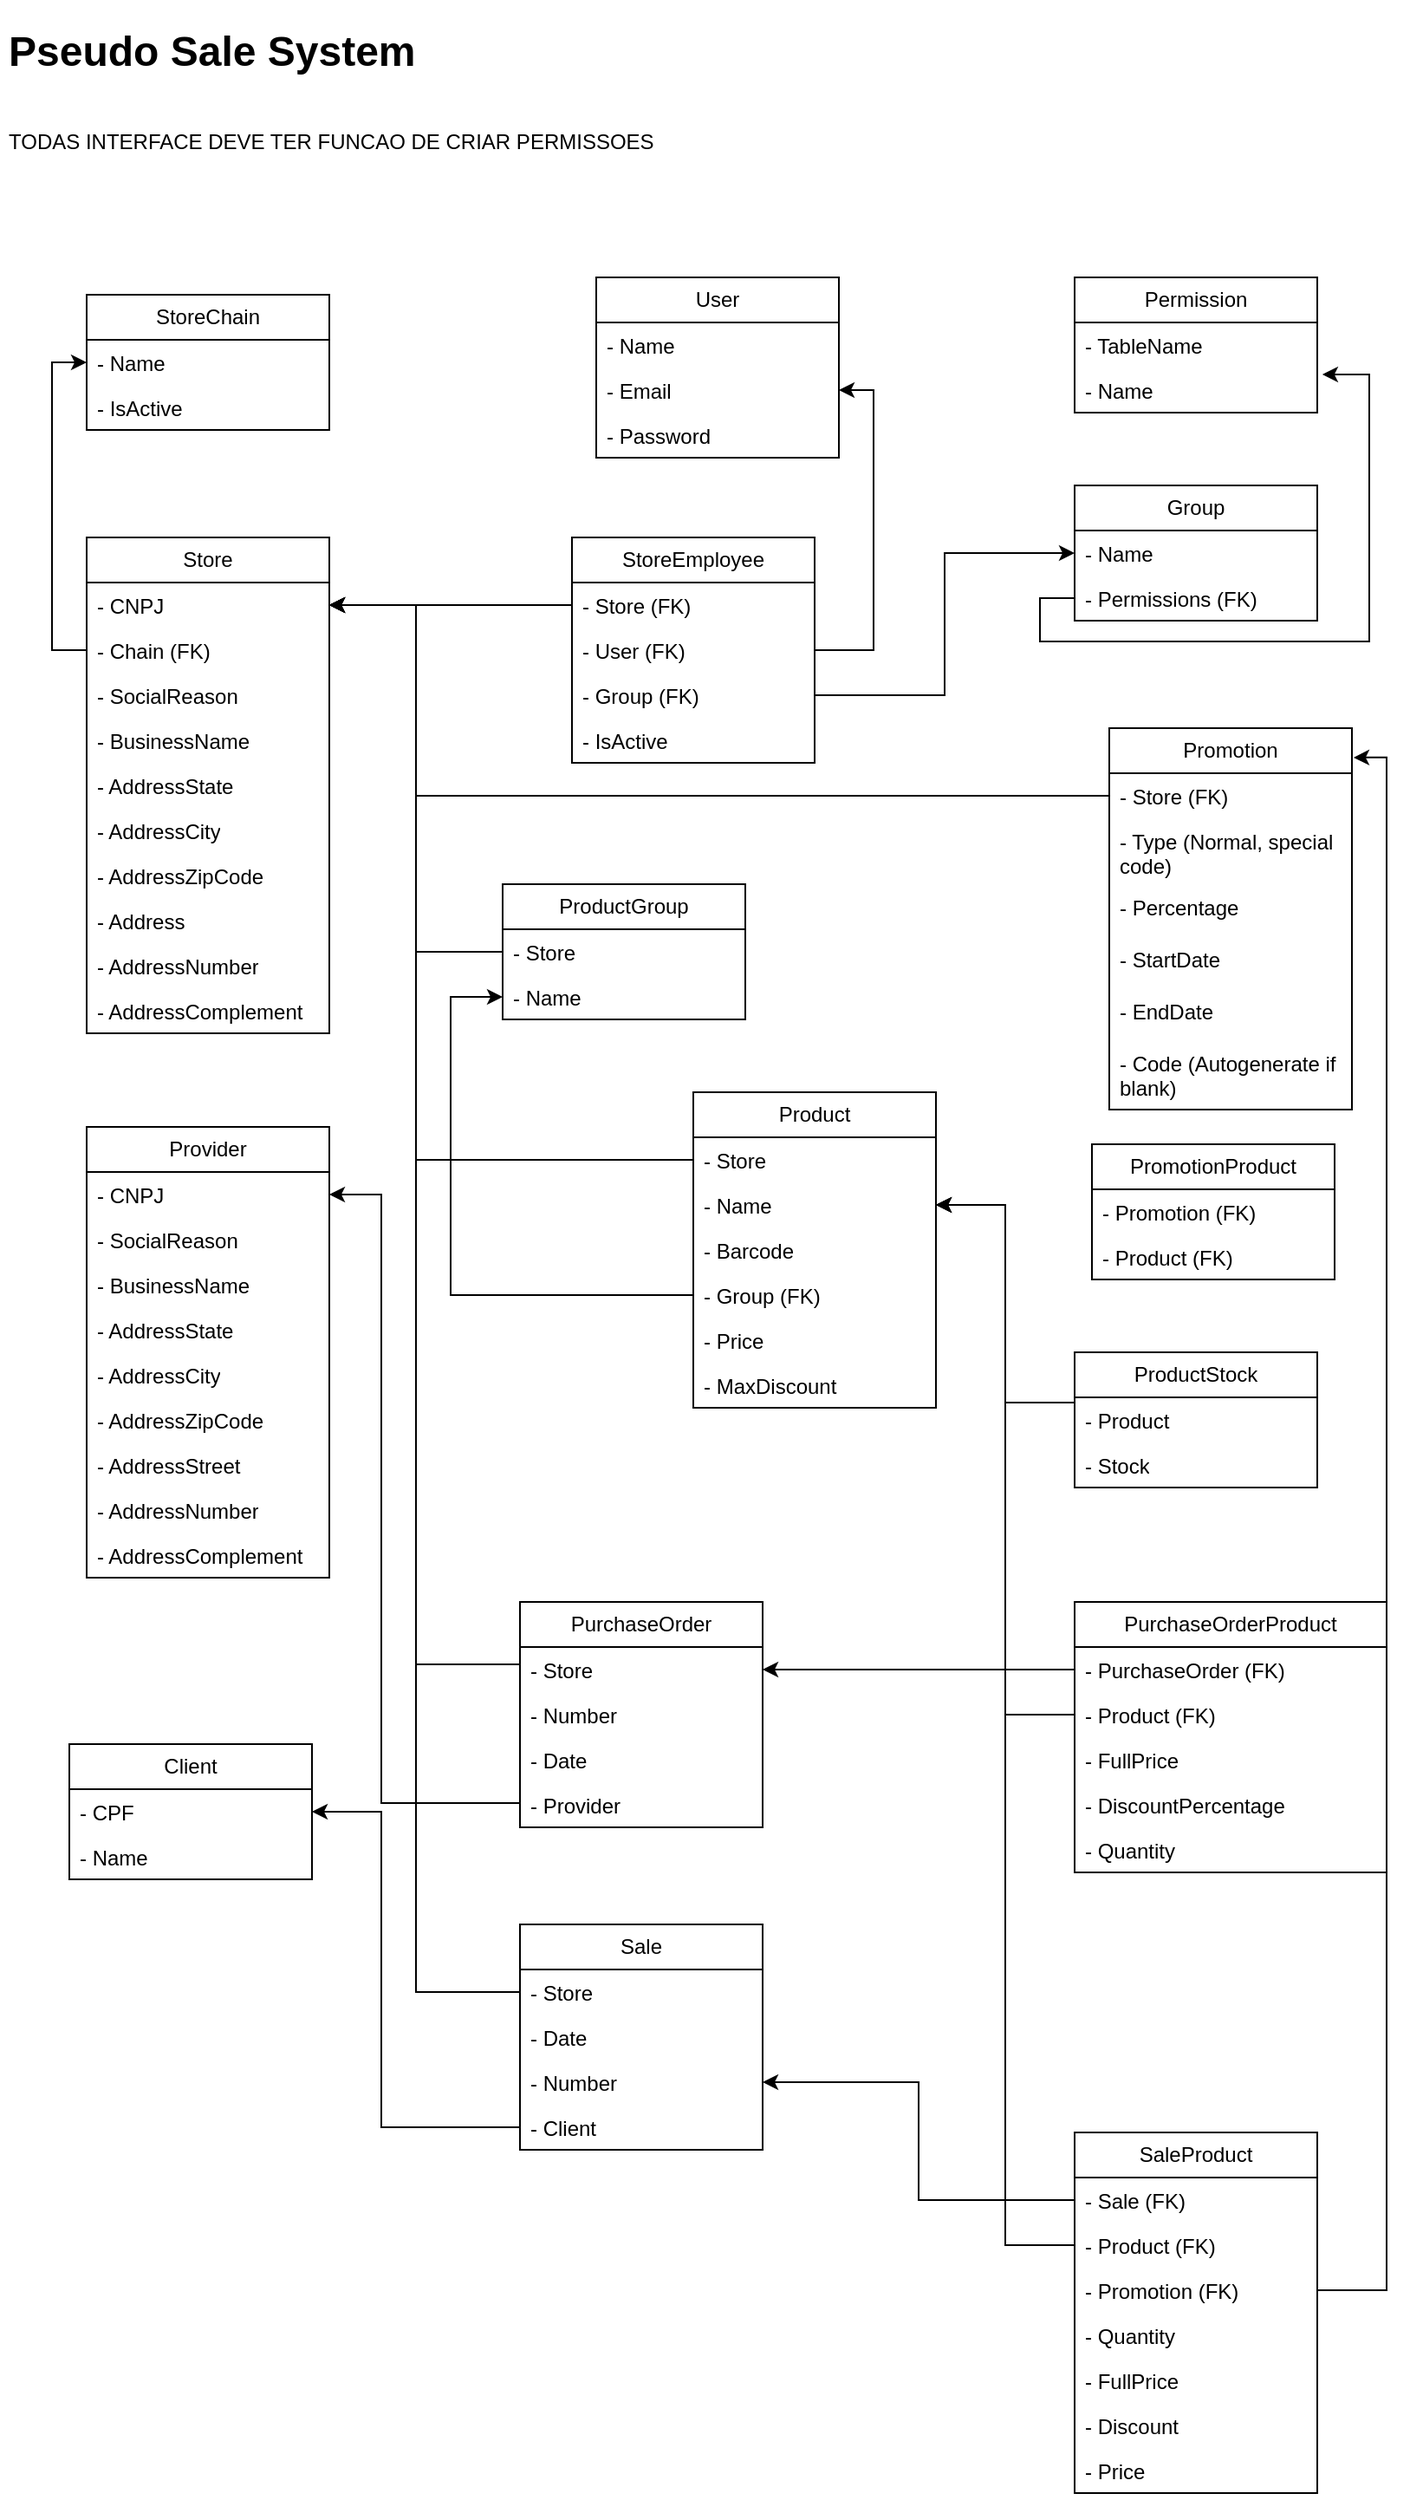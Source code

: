 <mxfile version="22.1.5" type="github">
  <diagram name="Página-1" id="JDsp33hWqrRXyXO98LuT">
    <mxGraphModel dx="1434" dy="798" grid="1" gridSize="10" guides="1" tooltips="1" connect="1" arrows="1" fold="1" page="1" pageScale="1" pageWidth="827" pageHeight="1169" math="0" shadow="0">
      <root>
        <mxCell id="0" />
        <mxCell id="1" parent="0" />
        <mxCell id="EbBQBLh8R_R1dSufJQPm-2" value="&lt;h1&gt;Pseudo Sale System&lt;/h1&gt;&lt;div&gt;&lt;br&gt;&lt;/div&gt;&lt;div&gt;TODAS INTERFACE DEVE TER FUNCAO DE CRIAR PERMISSOES&lt;/div&gt;" style="text;html=1;strokeColor=none;fillColor=none;spacing=5;spacingTop=-20;whiteSpace=wrap;overflow=hidden;rounded=0;" parent="1" vertex="1">
          <mxGeometry y="20" width="820" height="120" as="geometry" />
        </mxCell>
        <mxCell id="EbBQBLh8R_R1dSufJQPm-3" value="User" style="swimlane;fontStyle=0;childLayout=stackLayout;horizontal=1;startSize=26;fillColor=none;horizontalStack=0;resizeParent=1;resizeParentMax=0;resizeLast=0;collapsible=1;marginBottom=0;whiteSpace=wrap;html=1;" parent="1" vertex="1">
          <mxGeometry x="344" y="170" width="140" height="104" as="geometry" />
        </mxCell>
        <mxCell id="EbBQBLh8R_R1dSufJQPm-4" value="- Name" style="text;strokeColor=none;fillColor=none;align=left;verticalAlign=top;spacingLeft=4;spacingRight=4;overflow=hidden;rotatable=0;points=[[0,0.5],[1,0.5]];portConstraint=eastwest;whiteSpace=wrap;html=1;" parent="EbBQBLh8R_R1dSufJQPm-3" vertex="1">
          <mxGeometry y="26" width="140" height="26" as="geometry" />
        </mxCell>
        <mxCell id="EbBQBLh8R_R1dSufJQPm-5" value="- Email" style="text;strokeColor=none;fillColor=none;align=left;verticalAlign=top;spacingLeft=4;spacingRight=4;overflow=hidden;rotatable=0;points=[[0,0.5],[1,0.5]];portConstraint=eastwest;whiteSpace=wrap;html=1;" parent="EbBQBLh8R_R1dSufJQPm-3" vertex="1">
          <mxGeometry y="52" width="140" height="26" as="geometry" />
        </mxCell>
        <mxCell id="EbBQBLh8R_R1dSufJQPm-6" value="- Password" style="text;strokeColor=none;fillColor=none;align=left;verticalAlign=top;spacingLeft=4;spacingRight=4;overflow=hidden;rotatable=0;points=[[0,0.5],[1,0.5]];portConstraint=eastwest;whiteSpace=wrap;html=1;" parent="EbBQBLh8R_R1dSufJQPm-3" vertex="1">
          <mxGeometry y="78" width="140" height="26" as="geometry" />
        </mxCell>
        <mxCell id="EbBQBLh8R_R1dSufJQPm-7" value="Store" style="swimlane;fontStyle=0;childLayout=stackLayout;horizontal=1;startSize=26;fillColor=none;horizontalStack=0;resizeParent=1;resizeParentMax=0;resizeLast=0;collapsible=1;marginBottom=0;whiteSpace=wrap;html=1;" parent="1" vertex="1">
          <mxGeometry x="50" y="320" width="140" height="286" as="geometry" />
        </mxCell>
        <mxCell id="EbBQBLh8R_R1dSufJQPm-8" value="- CNPJ" style="text;strokeColor=none;fillColor=none;align=left;verticalAlign=top;spacingLeft=4;spacingRight=4;overflow=hidden;rotatable=0;points=[[0,0.5],[1,0.5]];portConstraint=eastwest;whiteSpace=wrap;html=1;" parent="EbBQBLh8R_R1dSufJQPm-7" vertex="1">
          <mxGeometry y="26" width="140" height="26" as="geometry" />
        </mxCell>
        <mxCell id="EbBQBLh8R_R1dSufJQPm-63" value="- Chain (FK)" style="text;strokeColor=none;fillColor=none;align=left;verticalAlign=top;spacingLeft=4;spacingRight=4;overflow=hidden;rotatable=0;points=[[0,0.5],[1,0.5]];portConstraint=eastwest;whiteSpace=wrap;html=1;" parent="EbBQBLh8R_R1dSufJQPm-7" vertex="1">
          <mxGeometry y="52" width="140" height="26" as="geometry" />
        </mxCell>
        <mxCell id="EbBQBLh8R_R1dSufJQPm-9" value="- SocialReason" style="text;strokeColor=none;fillColor=none;align=left;verticalAlign=top;spacingLeft=4;spacingRight=4;overflow=hidden;rotatable=0;points=[[0,0.5],[1,0.5]];portConstraint=eastwest;whiteSpace=wrap;html=1;" parent="EbBQBLh8R_R1dSufJQPm-7" vertex="1">
          <mxGeometry y="78" width="140" height="26" as="geometry" />
        </mxCell>
        <mxCell id="EbBQBLh8R_R1dSufJQPm-10" value="- BusinessName" style="text;strokeColor=none;fillColor=none;align=left;verticalAlign=top;spacingLeft=4;spacingRight=4;overflow=hidden;rotatable=0;points=[[0,0.5],[1,0.5]];portConstraint=eastwest;whiteSpace=wrap;html=1;" parent="EbBQBLh8R_R1dSufJQPm-7" vertex="1">
          <mxGeometry y="104" width="140" height="26" as="geometry" />
        </mxCell>
        <mxCell id="EbBQBLh8R_R1dSufJQPm-11" value="- AddressState" style="text;strokeColor=none;fillColor=none;align=left;verticalAlign=top;spacingLeft=4;spacingRight=4;overflow=hidden;rotatable=0;points=[[0,0.5],[1,0.5]];portConstraint=eastwest;whiteSpace=wrap;html=1;" parent="EbBQBLh8R_R1dSufJQPm-7" vertex="1">
          <mxGeometry y="130" width="140" height="26" as="geometry" />
        </mxCell>
        <mxCell id="EbBQBLh8R_R1dSufJQPm-12" value="- AddressCity" style="text;strokeColor=none;fillColor=none;align=left;verticalAlign=top;spacingLeft=4;spacingRight=4;overflow=hidden;rotatable=0;points=[[0,0.5],[1,0.5]];portConstraint=eastwest;whiteSpace=wrap;html=1;" parent="EbBQBLh8R_R1dSufJQPm-7" vertex="1">
          <mxGeometry y="156" width="140" height="26" as="geometry" />
        </mxCell>
        <mxCell id="EbBQBLh8R_R1dSufJQPm-15" value="- AddressZipCode" style="text;strokeColor=none;fillColor=none;align=left;verticalAlign=top;spacingLeft=4;spacingRight=4;overflow=hidden;rotatable=0;points=[[0,0.5],[1,0.5]];portConstraint=eastwest;whiteSpace=wrap;html=1;" parent="EbBQBLh8R_R1dSufJQPm-7" vertex="1">
          <mxGeometry y="182" width="140" height="26" as="geometry" />
        </mxCell>
        <mxCell id="EbBQBLh8R_R1dSufJQPm-13" value="- Address" style="text;strokeColor=none;fillColor=none;align=left;verticalAlign=top;spacingLeft=4;spacingRight=4;overflow=hidden;rotatable=0;points=[[0,0.5],[1,0.5]];portConstraint=eastwest;whiteSpace=wrap;html=1;" parent="EbBQBLh8R_R1dSufJQPm-7" vertex="1">
          <mxGeometry y="208" width="140" height="26" as="geometry" />
        </mxCell>
        <mxCell id="EbBQBLh8R_R1dSufJQPm-14" value="- AddressNumber" style="text;strokeColor=none;fillColor=none;align=left;verticalAlign=top;spacingLeft=4;spacingRight=4;overflow=hidden;rotatable=0;points=[[0,0.5],[1,0.5]];portConstraint=eastwest;whiteSpace=wrap;html=1;" parent="EbBQBLh8R_R1dSufJQPm-7" vertex="1">
          <mxGeometry y="234" width="140" height="26" as="geometry" />
        </mxCell>
        <mxCell id="EbBQBLh8R_R1dSufJQPm-16" value="- AddressComplement" style="text;strokeColor=none;fillColor=none;align=left;verticalAlign=top;spacingLeft=4;spacingRight=4;overflow=hidden;rotatable=0;points=[[0,0.5],[1,0.5]];portConstraint=eastwest;whiteSpace=wrap;html=1;" parent="EbBQBLh8R_R1dSufJQPm-7" vertex="1">
          <mxGeometry y="260" width="140" height="26" as="geometry" />
        </mxCell>
        <mxCell id="EbBQBLh8R_R1dSufJQPm-17" value="StoreEmployee" style="swimlane;fontStyle=0;childLayout=stackLayout;horizontal=1;startSize=26;fillColor=none;horizontalStack=0;resizeParent=1;resizeParentMax=0;resizeLast=0;collapsible=1;marginBottom=0;whiteSpace=wrap;html=1;" parent="1" vertex="1">
          <mxGeometry x="330" y="320" width="140" height="130" as="geometry" />
        </mxCell>
        <mxCell id="EbBQBLh8R_R1dSufJQPm-18" value="- Store (FK)" style="text;strokeColor=none;fillColor=none;align=left;verticalAlign=top;spacingLeft=4;spacingRight=4;overflow=hidden;rotatable=0;points=[[0,0.5],[1,0.5]];portConstraint=eastwest;whiteSpace=wrap;html=1;" parent="EbBQBLh8R_R1dSufJQPm-17" vertex="1">
          <mxGeometry y="26" width="140" height="26" as="geometry" />
        </mxCell>
        <mxCell id="EbBQBLh8R_R1dSufJQPm-19" value="- User (FK)" style="text;strokeColor=none;fillColor=none;align=left;verticalAlign=top;spacingLeft=4;spacingRight=4;overflow=hidden;rotatable=0;points=[[0,0.5],[1,0.5]];portConstraint=eastwest;whiteSpace=wrap;html=1;" parent="EbBQBLh8R_R1dSufJQPm-17" vertex="1">
          <mxGeometry y="52" width="140" height="26" as="geometry" />
        </mxCell>
        <mxCell id="EbBQBLh8R_R1dSufJQPm-47" value="- Group (FK)" style="text;strokeColor=none;fillColor=none;align=left;verticalAlign=top;spacingLeft=4;spacingRight=4;overflow=hidden;rotatable=0;points=[[0,0.5],[1,0.5]];portConstraint=eastwest;whiteSpace=wrap;html=1;" parent="EbBQBLh8R_R1dSufJQPm-17" vertex="1">
          <mxGeometry y="78" width="140" height="26" as="geometry" />
        </mxCell>
        <mxCell id="EbBQBLh8R_R1dSufJQPm-20" value="- IsActive&amp;nbsp;" style="text;strokeColor=none;fillColor=none;align=left;verticalAlign=top;spacingLeft=4;spacingRight=4;overflow=hidden;rotatable=0;points=[[0,0.5],[1,0.5]];portConstraint=eastwest;whiteSpace=wrap;html=1;" parent="EbBQBLh8R_R1dSufJQPm-17" vertex="1">
          <mxGeometry y="104" width="140" height="26" as="geometry" />
        </mxCell>
        <mxCell id="EbBQBLh8R_R1dSufJQPm-27" style="edgeStyle=orthogonalEdgeStyle;rounded=0;orthogonalLoop=1;jettySize=auto;html=1;" parent="1" source="EbBQBLh8R_R1dSufJQPm-18" target="EbBQBLh8R_R1dSufJQPm-8" edge="1">
          <mxGeometry relative="1" as="geometry" />
        </mxCell>
        <mxCell id="EbBQBLh8R_R1dSufJQPm-28" style="edgeStyle=orthogonalEdgeStyle;rounded=0;orthogonalLoop=1;jettySize=auto;html=1;entryX=1;entryY=0.5;entryDx=0;entryDy=0;" parent="1" source="EbBQBLh8R_R1dSufJQPm-19" target="EbBQBLh8R_R1dSufJQPm-5" edge="1">
          <mxGeometry relative="1" as="geometry" />
        </mxCell>
        <mxCell id="EbBQBLh8R_R1dSufJQPm-29" value="Product" style="swimlane;fontStyle=0;childLayout=stackLayout;horizontal=1;startSize=26;fillColor=none;horizontalStack=0;resizeParent=1;resizeParentMax=0;resizeLast=0;collapsible=1;marginBottom=0;whiteSpace=wrap;html=1;" parent="1" vertex="1">
          <mxGeometry x="400" y="640" width="140" height="182" as="geometry" />
        </mxCell>
        <mxCell id="EbBQBLh8R_R1dSufJQPm-30" value="- Store" style="text;strokeColor=none;fillColor=none;align=left;verticalAlign=top;spacingLeft=4;spacingRight=4;overflow=hidden;rotatable=0;points=[[0,0.5],[1,0.5]];portConstraint=eastwest;whiteSpace=wrap;html=1;" parent="EbBQBLh8R_R1dSufJQPm-29" vertex="1">
          <mxGeometry y="26" width="140" height="26" as="geometry" />
        </mxCell>
        <mxCell id="EbBQBLh8R_R1dSufJQPm-31" value="- Name" style="text;strokeColor=none;fillColor=none;align=left;verticalAlign=top;spacingLeft=4;spacingRight=4;overflow=hidden;rotatable=0;points=[[0,0.5],[1,0.5]];portConstraint=eastwest;whiteSpace=wrap;html=1;" parent="EbBQBLh8R_R1dSufJQPm-29" vertex="1">
          <mxGeometry y="52" width="140" height="26" as="geometry" />
        </mxCell>
        <mxCell id="EbBQBLh8R_R1dSufJQPm-33" value="- Barcode" style="text;strokeColor=none;fillColor=none;align=left;verticalAlign=top;spacingLeft=4;spacingRight=4;overflow=hidden;rotatable=0;points=[[0,0.5],[1,0.5]];portConstraint=eastwest;whiteSpace=wrap;html=1;" parent="EbBQBLh8R_R1dSufJQPm-29" vertex="1">
          <mxGeometry y="78" width="140" height="26" as="geometry" />
        </mxCell>
        <mxCell id="EbBQBLh8R_R1dSufJQPm-34" value="- Group (FK)" style="text;strokeColor=none;fillColor=none;align=left;verticalAlign=top;spacingLeft=4;spacingRight=4;overflow=hidden;rotatable=0;points=[[0,0.5],[1,0.5]];portConstraint=eastwest;whiteSpace=wrap;html=1;" parent="EbBQBLh8R_R1dSufJQPm-29" vertex="1">
          <mxGeometry y="104" width="140" height="26" as="geometry" />
        </mxCell>
        <mxCell id="EbBQBLh8R_R1dSufJQPm-53" value="- Price" style="text;strokeColor=none;fillColor=none;align=left;verticalAlign=top;spacingLeft=4;spacingRight=4;overflow=hidden;rotatable=0;points=[[0,0.5],[1,0.5]];portConstraint=eastwest;whiteSpace=wrap;html=1;" parent="EbBQBLh8R_R1dSufJQPm-29" vertex="1">
          <mxGeometry y="130" width="140" height="26" as="geometry" />
        </mxCell>
        <mxCell id="EbBQBLh8R_R1dSufJQPm-102" value="- MaxDiscount" style="text;strokeColor=none;fillColor=none;align=left;verticalAlign=top;spacingLeft=4;spacingRight=4;overflow=hidden;rotatable=0;points=[[0,0.5],[1,0.5]];portConstraint=eastwest;whiteSpace=wrap;html=1;" parent="EbBQBLh8R_R1dSufJQPm-29" vertex="1">
          <mxGeometry y="156" width="140" height="26" as="geometry" />
        </mxCell>
        <mxCell id="EbBQBLh8R_R1dSufJQPm-35" value="ProductGroup" style="swimlane;fontStyle=0;childLayout=stackLayout;horizontal=1;startSize=26;fillColor=none;horizontalStack=0;resizeParent=1;resizeParentMax=0;resizeLast=0;collapsible=1;marginBottom=0;whiteSpace=wrap;html=1;" parent="1" vertex="1">
          <mxGeometry x="290" y="520" width="140" height="78" as="geometry" />
        </mxCell>
        <mxCell id="EbBQBLh8R_R1dSufJQPm-36" value="- Store" style="text;strokeColor=none;fillColor=none;align=left;verticalAlign=top;spacingLeft=4;spacingRight=4;overflow=hidden;rotatable=0;points=[[0,0.5],[1,0.5]];portConstraint=eastwest;whiteSpace=wrap;html=1;" parent="EbBQBLh8R_R1dSufJQPm-35" vertex="1">
          <mxGeometry y="26" width="140" height="26" as="geometry" />
        </mxCell>
        <mxCell id="EbBQBLh8R_R1dSufJQPm-37" value="- Name" style="text;strokeColor=none;fillColor=none;align=left;verticalAlign=top;spacingLeft=4;spacingRight=4;overflow=hidden;rotatable=0;points=[[0,0.5],[1,0.5]];portConstraint=eastwest;whiteSpace=wrap;html=1;" parent="EbBQBLh8R_R1dSufJQPm-35" vertex="1">
          <mxGeometry y="52" width="140" height="26" as="geometry" />
        </mxCell>
        <mxCell id="EbBQBLh8R_R1dSufJQPm-39" value="Permission" style="swimlane;fontStyle=0;childLayout=stackLayout;horizontal=1;startSize=26;fillColor=none;horizontalStack=0;resizeParent=1;resizeParentMax=0;resizeLast=0;collapsible=1;marginBottom=0;whiteSpace=wrap;html=1;" parent="1" vertex="1">
          <mxGeometry x="620" y="170" width="140" height="78" as="geometry" />
        </mxCell>
        <mxCell id="EbBQBLh8R_R1dSufJQPm-40" value="- TableName" style="text;strokeColor=none;fillColor=none;align=left;verticalAlign=top;spacingLeft=4;spacingRight=4;overflow=hidden;rotatable=0;points=[[0,0.5],[1,0.5]];portConstraint=eastwest;whiteSpace=wrap;html=1;" parent="EbBQBLh8R_R1dSufJQPm-39" vertex="1">
          <mxGeometry y="26" width="140" height="26" as="geometry" />
        </mxCell>
        <mxCell id="EbBQBLh8R_R1dSufJQPm-41" value="- Name" style="text;strokeColor=none;fillColor=none;align=left;verticalAlign=top;spacingLeft=4;spacingRight=4;overflow=hidden;rotatable=0;points=[[0,0.5],[1,0.5]];portConstraint=eastwest;whiteSpace=wrap;html=1;" parent="EbBQBLh8R_R1dSufJQPm-39" vertex="1">
          <mxGeometry y="52" width="140" height="26" as="geometry" />
        </mxCell>
        <mxCell id="EbBQBLh8R_R1dSufJQPm-43" value="Group" style="swimlane;fontStyle=0;childLayout=stackLayout;horizontal=1;startSize=26;fillColor=none;horizontalStack=0;resizeParent=1;resizeParentMax=0;resizeLast=0;collapsible=1;marginBottom=0;whiteSpace=wrap;html=1;" parent="1" vertex="1">
          <mxGeometry x="620" y="290" width="140" height="78" as="geometry" />
        </mxCell>
        <mxCell id="EbBQBLh8R_R1dSufJQPm-44" value="- Name" style="text;strokeColor=none;fillColor=none;align=left;verticalAlign=top;spacingLeft=4;spacingRight=4;overflow=hidden;rotatable=0;points=[[0,0.5],[1,0.5]];portConstraint=eastwest;whiteSpace=wrap;html=1;" parent="EbBQBLh8R_R1dSufJQPm-43" vertex="1">
          <mxGeometry y="26" width="140" height="26" as="geometry" />
        </mxCell>
        <mxCell id="EbBQBLh8R_R1dSufJQPm-45" value="- Permissions (FK)" style="text;strokeColor=none;fillColor=none;align=left;verticalAlign=top;spacingLeft=4;spacingRight=4;overflow=hidden;rotatable=0;points=[[0,0.5],[1,0.5]];portConstraint=eastwest;whiteSpace=wrap;html=1;" parent="EbBQBLh8R_R1dSufJQPm-43" vertex="1">
          <mxGeometry y="52" width="140" height="26" as="geometry" />
        </mxCell>
        <mxCell id="EbBQBLh8R_R1dSufJQPm-48" style="edgeStyle=orthogonalEdgeStyle;rounded=0;orthogonalLoop=1;jettySize=auto;html=1;entryX=0;entryY=0.5;entryDx=0;entryDy=0;" parent="1" source="EbBQBLh8R_R1dSufJQPm-47" target="EbBQBLh8R_R1dSufJQPm-44" edge="1">
          <mxGeometry relative="1" as="geometry" />
        </mxCell>
        <mxCell id="EbBQBLh8R_R1dSufJQPm-49" style="edgeStyle=orthogonalEdgeStyle;rounded=0;orthogonalLoop=1;jettySize=auto;html=1;" parent="1" source="EbBQBLh8R_R1dSufJQPm-36" target="EbBQBLh8R_R1dSufJQPm-8" edge="1">
          <mxGeometry relative="1" as="geometry" />
        </mxCell>
        <mxCell id="EbBQBLh8R_R1dSufJQPm-50" style="edgeStyle=orthogonalEdgeStyle;rounded=0;orthogonalLoop=1;jettySize=auto;html=1;entryX=1;entryY=0.5;entryDx=0;entryDy=0;" parent="1" source="EbBQBLh8R_R1dSufJQPm-30" target="EbBQBLh8R_R1dSufJQPm-8" edge="1">
          <mxGeometry relative="1" as="geometry">
            <Array as="points">
              <mxPoint x="240" y="679" />
              <mxPoint x="240" y="359" />
            </Array>
          </mxGeometry>
        </mxCell>
        <mxCell id="EbBQBLh8R_R1dSufJQPm-51" style="edgeStyle=orthogonalEdgeStyle;rounded=0;orthogonalLoop=1;jettySize=auto;html=1;entryX=0;entryY=0.5;entryDx=0;entryDy=0;" parent="1" source="EbBQBLh8R_R1dSufJQPm-34" target="EbBQBLh8R_R1dSufJQPm-37" edge="1">
          <mxGeometry relative="1" as="geometry">
            <Array as="points">
              <mxPoint x="260" y="757" />
              <mxPoint x="260" y="585" />
            </Array>
          </mxGeometry>
        </mxCell>
        <mxCell id="EbBQBLh8R_R1dSufJQPm-52" style="edgeStyle=orthogonalEdgeStyle;rounded=0;orthogonalLoop=1;jettySize=auto;html=1;entryX=1.021;entryY=0.154;entryDx=0;entryDy=0;entryPerimeter=0;" parent="1" source="EbBQBLh8R_R1dSufJQPm-45" target="EbBQBLh8R_R1dSufJQPm-41" edge="1">
          <mxGeometry relative="1" as="geometry">
            <Array as="points">
              <mxPoint x="600" y="355" />
              <mxPoint x="600" y="380" />
              <mxPoint x="790" y="380" />
              <mxPoint x="790" y="226" />
            </Array>
          </mxGeometry>
        </mxCell>
        <mxCell id="EbBQBLh8R_R1dSufJQPm-54" value="ProductStock" style="swimlane;fontStyle=0;childLayout=stackLayout;horizontal=1;startSize=26;fillColor=none;horizontalStack=0;resizeParent=1;resizeParentMax=0;resizeLast=0;collapsible=1;marginBottom=0;whiteSpace=wrap;html=1;" parent="1" vertex="1">
          <mxGeometry x="620" y="790" width="140" height="78" as="geometry" />
        </mxCell>
        <mxCell id="EbBQBLh8R_R1dSufJQPm-55" value="- Product" style="text;strokeColor=none;fillColor=none;align=left;verticalAlign=top;spacingLeft=4;spacingRight=4;overflow=hidden;rotatable=0;points=[[0,0.5],[1,0.5]];portConstraint=eastwest;whiteSpace=wrap;html=1;" parent="EbBQBLh8R_R1dSufJQPm-54" vertex="1">
          <mxGeometry y="26" width="140" height="26" as="geometry" />
        </mxCell>
        <mxCell id="EbBQBLh8R_R1dSufJQPm-56" value="- Stock" style="text;strokeColor=none;fillColor=none;align=left;verticalAlign=top;spacingLeft=4;spacingRight=4;overflow=hidden;rotatable=0;points=[[0,0.5],[1,0.5]];portConstraint=eastwest;whiteSpace=wrap;html=1;" parent="EbBQBLh8R_R1dSufJQPm-54" vertex="1">
          <mxGeometry y="52" width="140" height="26" as="geometry" />
        </mxCell>
        <mxCell id="EbBQBLh8R_R1dSufJQPm-59" value="StoreChain" style="swimlane;fontStyle=0;childLayout=stackLayout;horizontal=1;startSize=26;fillColor=none;horizontalStack=0;resizeParent=1;resizeParentMax=0;resizeLast=0;collapsible=1;marginBottom=0;whiteSpace=wrap;html=1;" parent="1" vertex="1">
          <mxGeometry x="50" y="180" width="140" height="78" as="geometry" />
        </mxCell>
        <mxCell id="EbBQBLh8R_R1dSufJQPm-60" value="- Name" style="text;strokeColor=none;fillColor=none;align=left;verticalAlign=top;spacingLeft=4;spacingRight=4;overflow=hidden;rotatable=0;points=[[0,0.5],[1,0.5]];portConstraint=eastwest;whiteSpace=wrap;html=1;" parent="EbBQBLh8R_R1dSufJQPm-59" vertex="1">
          <mxGeometry y="26" width="140" height="26" as="geometry" />
        </mxCell>
        <mxCell id="EbBQBLh8R_R1dSufJQPm-61" value="- IsActive" style="text;strokeColor=none;fillColor=none;align=left;verticalAlign=top;spacingLeft=4;spacingRight=4;overflow=hidden;rotatable=0;points=[[0,0.5],[1,0.5]];portConstraint=eastwest;whiteSpace=wrap;html=1;" parent="EbBQBLh8R_R1dSufJQPm-59" vertex="1">
          <mxGeometry y="52" width="140" height="26" as="geometry" />
        </mxCell>
        <mxCell id="EbBQBLh8R_R1dSufJQPm-65" style="edgeStyle=orthogonalEdgeStyle;rounded=0;orthogonalLoop=1;jettySize=auto;html=1;entryX=0;entryY=0.5;entryDx=0;entryDy=0;" parent="1" source="EbBQBLh8R_R1dSufJQPm-63" target="EbBQBLh8R_R1dSufJQPm-60" edge="1">
          <mxGeometry relative="1" as="geometry" />
        </mxCell>
        <mxCell id="EbBQBLh8R_R1dSufJQPm-70" style="edgeStyle=orthogonalEdgeStyle;rounded=0;orthogonalLoop=1;jettySize=auto;html=1;entryX=1;entryY=0.5;entryDx=0;entryDy=0;" parent="1" source="EbBQBLh8R_R1dSufJQPm-67" target="EbBQBLh8R_R1dSufJQPm-8" edge="1">
          <mxGeometry relative="1" as="geometry">
            <Array as="points">
              <mxPoint x="240" y="970" />
              <mxPoint x="240" y="359" />
            </Array>
          </mxGeometry>
        </mxCell>
        <mxCell id="EbBQBLh8R_R1dSufJQPm-66" value="PurchaseOrder" style="swimlane;fontStyle=0;childLayout=stackLayout;horizontal=1;startSize=26;fillColor=none;horizontalStack=0;resizeParent=1;resizeParentMax=0;resizeLast=0;collapsible=1;marginBottom=0;whiteSpace=wrap;html=1;" parent="1" vertex="1">
          <mxGeometry x="300" y="934" width="140" height="130" as="geometry" />
        </mxCell>
        <mxCell id="EbBQBLh8R_R1dSufJQPm-67" value="- Store" style="text;strokeColor=none;fillColor=none;align=left;verticalAlign=top;spacingLeft=4;spacingRight=4;overflow=hidden;rotatable=0;points=[[0,0.5],[1,0.5]];portConstraint=eastwest;whiteSpace=wrap;html=1;" parent="EbBQBLh8R_R1dSufJQPm-66" vertex="1">
          <mxGeometry y="26" width="140" height="26" as="geometry" />
        </mxCell>
        <mxCell id="RksCrXSQF7XjP-a57YnD-8" value="- Number" style="text;strokeColor=none;fillColor=none;align=left;verticalAlign=top;spacingLeft=4;spacingRight=4;overflow=hidden;rotatable=0;points=[[0,0.5],[1,0.5]];portConstraint=eastwest;whiteSpace=wrap;html=1;" vertex="1" parent="EbBQBLh8R_R1dSufJQPm-66">
          <mxGeometry y="52" width="140" height="26" as="geometry" />
        </mxCell>
        <mxCell id="EbBQBLh8R_R1dSufJQPm-68" value="- Date" style="text;strokeColor=none;fillColor=none;align=left;verticalAlign=top;spacingLeft=4;spacingRight=4;overflow=hidden;rotatable=0;points=[[0,0.5],[1,0.5]];portConstraint=eastwest;whiteSpace=wrap;html=1;" parent="EbBQBLh8R_R1dSufJQPm-66" vertex="1">
          <mxGeometry y="78" width="140" height="26" as="geometry" />
        </mxCell>
        <mxCell id="EbBQBLh8R_R1dSufJQPm-69" value="- Provider" style="text;strokeColor=none;fillColor=none;align=left;verticalAlign=top;spacingLeft=4;spacingRight=4;overflow=hidden;rotatable=0;points=[[0,0.5],[1,0.5]];portConstraint=eastwest;whiteSpace=wrap;html=1;" parent="EbBQBLh8R_R1dSufJQPm-66" vertex="1">
          <mxGeometry y="104" width="140" height="26" as="geometry" />
        </mxCell>
        <mxCell id="EbBQBLh8R_R1dSufJQPm-72" value="Provider" style="swimlane;fontStyle=0;childLayout=stackLayout;horizontal=1;startSize=26;fillColor=none;horizontalStack=0;resizeParent=1;resizeParentMax=0;resizeLast=0;collapsible=1;marginBottom=0;whiteSpace=wrap;html=1;" parent="1" vertex="1">
          <mxGeometry x="50" y="660" width="140" height="260" as="geometry" />
        </mxCell>
        <mxCell id="EbBQBLh8R_R1dSufJQPm-73" value="- CNPJ" style="text;strokeColor=none;fillColor=none;align=left;verticalAlign=top;spacingLeft=4;spacingRight=4;overflow=hidden;rotatable=0;points=[[0,0.5],[1,0.5]];portConstraint=eastwest;whiteSpace=wrap;html=1;" parent="EbBQBLh8R_R1dSufJQPm-72" vertex="1">
          <mxGeometry y="26" width="140" height="26" as="geometry" />
        </mxCell>
        <mxCell id="EbBQBLh8R_R1dSufJQPm-75" value="- SocialReason" style="text;strokeColor=none;fillColor=none;align=left;verticalAlign=top;spacingLeft=4;spacingRight=4;overflow=hidden;rotatable=0;points=[[0,0.5],[1,0.5]];portConstraint=eastwest;whiteSpace=wrap;html=1;" parent="EbBQBLh8R_R1dSufJQPm-72" vertex="1">
          <mxGeometry y="52" width="140" height="26" as="geometry" />
        </mxCell>
        <mxCell id="EbBQBLh8R_R1dSufJQPm-76" value="- BusinessName" style="text;strokeColor=none;fillColor=none;align=left;verticalAlign=top;spacingLeft=4;spacingRight=4;overflow=hidden;rotatable=0;points=[[0,0.5],[1,0.5]];portConstraint=eastwest;whiteSpace=wrap;html=1;" parent="EbBQBLh8R_R1dSufJQPm-72" vertex="1">
          <mxGeometry y="78" width="140" height="26" as="geometry" />
        </mxCell>
        <mxCell id="EbBQBLh8R_R1dSufJQPm-77" value="- AddressState" style="text;strokeColor=none;fillColor=none;align=left;verticalAlign=top;spacingLeft=4;spacingRight=4;overflow=hidden;rotatable=0;points=[[0,0.5],[1,0.5]];portConstraint=eastwest;whiteSpace=wrap;html=1;" parent="EbBQBLh8R_R1dSufJQPm-72" vertex="1">
          <mxGeometry y="104" width="140" height="26" as="geometry" />
        </mxCell>
        <mxCell id="EbBQBLh8R_R1dSufJQPm-78" value="- AddressCity" style="text;strokeColor=none;fillColor=none;align=left;verticalAlign=top;spacingLeft=4;spacingRight=4;overflow=hidden;rotatable=0;points=[[0,0.5],[1,0.5]];portConstraint=eastwest;whiteSpace=wrap;html=1;" parent="EbBQBLh8R_R1dSufJQPm-72" vertex="1">
          <mxGeometry y="130" width="140" height="26" as="geometry" />
        </mxCell>
        <mxCell id="EbBQBLh8R_R1dSufJQPm-79" value="- AddressZipCode" style="text;strokeColor=none;fillColor=none;align=left;verticalAlign=top;spacingLeft=4;spacingRight=4;overflow=hidden;rotatable=0;points=[[0,0.5],[1,0.5]];portConstraint=eastwest;whiteSpace=wrap;html=1;" parent="EbBQBLh8R_R1dSufJQPm-72" vertex="1">
          <mxGeometry y="156" width="140" height="26" as="geometry" />
        </mxCell>
        <mxCell id="EbBQBLh8R_R1dSufJQPm-80" value="- AddressStreet" style="text;strokeColor=none;fillColor=none;align=left;verticalAlign=top;spacingLeft=4;spacingRight=4;overflow=hidden;rotatable=0;points=[[0,0.5],[1,0.5]];portConstraint=eastwest;whiteSpace=wrap;html=1;" parent="EbBQBLh8R_R1dSufJQPm-72" vertex="1">
          <mxGeometry y="182" width="140" height="26" as="geometry" />
        </mxCell>
        <mxCell id="EbBQBLh8R_R1dSufJQPm-81" value="- AddressNumber" style="text;strokeColor=none;fillColor=none;align=left;verticalAlign=top;spacingLeft=4;spacingRight=4;overflow=hidden;rotatable=0;points=[[0,0.5],[1,0.5]];portConstraint=eastwest;whiteSpace=wrap;html=1;" parent="EbBQBLh8R_R1dSufJQPm-72" vertex="1">
          <mxGeometry y="208" width="140" height="26" as="geometry" />
        </mxCell>
        <mxCell id="EbBQBLh8R_R1dSufJQPm-82" value="- AddressComplement" style="text;strokeColor=none;fillColor=none;align=left;verticalAlign=top;spacingLeft=4;spacingRight=4;overflow=hidden;rotatable=0;points=[[0,0.5],[1,0.5]];portConstraint=eastwest;whiteSpace=wrap;html=1;" parent="EbBQBLh8R_R1dSufJQPm-72" vertex="1">
          <mxGeometry y="234" width="140" height="26" as="geometry" />
        </mxCell>
        <mxCell id="EbBQBLh8R_R1dSufJQPm-84" value="PurchaseOrderProduct" style="swimlane;fontStyle=0;childLayout=stackLayout;horizontal=1;startSize=26;fillColor=none;horizontalStack=0;resizeParent=1;resizeParentMax=0;resizeLast=0;collapsible=1;marginBottom=0;whiteSpace=wrap;html=1;" parent="1" vertex="1">
          <mxGeometry x="620" y="934" width="180" height="156" as="geometry" />
        </mxCell>
        <mxCell id="EbBQBLh8R_R1dSufJQPm-85" value="- PurchaseOrder (FK)" style="text;strokeColor=none;fillColor=none;align=left;verticalAlign=top;spacingLeft=4;spacingRight=4;overflow=hidden;rotatable=0;points=[[0,0.5],[1,0.5]];portConstraint=eastwest;whiteSpace=wrap;html=1;" parent="EbBQBLh8R_R1dSufJQPm-84" vertex="1">
          <mxGeometry y="26" width="180" height="26" as="geometry" />
        </mxCell>
        <mxCell id="EbBQBLh8R_R1dSufJQPm-86" value="- Product (FK)" style="text;strokeColor=none;fillColor=none;align=left;verticalAlign=top;spacingLeft=4;spacingRight=4;overflow=hidden;rotatable=0;points=[[0,0.5],[1,0.5]];portConstraint=eastwest;whiteSpace=wrap;html=1;" parent="EbBQBLh8R_R1dSufJQPm-84" vertex="1">
          <mxGeometry y="52" width="180" height="26" as="geometry" />
        </mxCell>
        <mxCell id="EbBQBLh8R_R1dSufJQPm-89" value="- FullPrice" style="text;strokeColor=none;fillColor=none;align=left;verticalAlign=top;spacingLeft=4;spacingRight=4;overflow=hidden;rotatable=0;points=[[0,0.5],[1,0.5]];portConstraint=eastwest;whiteSpace=wrap;html=1;" parent="EbBQBLh8R_R1dSufJQPm-84" vertex="1">
          <mxGeometry y="78" width="180" height="26" as="geometry" />
        </mxCell>
        <mxCell id="EbBQBLh8R_R1dSufJQPm-90" value="- DiscountPercentage" style="text;strokeColor=none;fillColor=none;align=left;verticalAlign=top;spacingLeft=4;spacingRight=4;overflow=hidden;rotatable=0;points=[[0,0.5],[1,0.5]];portConstraint=eastwest;whiteSpace=wrap;html=1;" parent="EbBQBLh8R_R1dSufJQPm-84" vertex="1">
          <mxGeometry y="104" width="180" height="26" as="geometry" />
        </mxCell>
        <mxCell id="EbBQBLh8R_R1dSufJQPm-87" value="- Quantity" style="text;strokeColor=none;fillColor=none;align=left;verticalAlign=top;spacingLeft=4;spacingRight=4;overflow=hidden;rotatable=0;points=[[0,0.5],[1,0.5]];portConstraint=eastwest;whiteSpace=wrap;html=1;" parent="EbBQBLh8R_R1dSufJQPm-84" vertex="1">
          <mxGeometry y="130" width="180" height="26" as="geometry" />
        </mxCell>
        <mxCell id="EbBQBLh8R_R1dSufJQPm-88" style="edgeStyle=orthogonalEdgeStyle;rounded=0;orthogonalLoop=1;jettySize=auto;html=1;entryX=1;entryY=0.5;entryDx=0;entryDy=0;" parent="1" source="EbBQBLh8R_R1dSufJQPm-85" target="EbBQBLh8R_R1dSufJQPm-67" edge="1">
          <mxGeometry relative="1" as="geometry" />
        </mxCell>
        <mxCell id="EbBQBLh8R_R1dSufJQPm-91" style="edgeStyle=orthogonalEdgeStyle;rounded=0;orthogonalLoop=1;jettySize=auto;html=1;entryX=1;entryY=0.5;entryDx=0;entryDy=0;" parent="1" source="EbBQBLh8R_R1dSufJQPm-86" target="EbBQBLh8R_R1dSufJQPm-31" edge="1">
          <mxGeometry relative="1" as="geometry">
            <Array as="points">
              <mxPoint x="580" y="999" />
              <mxPoint x="580" y="705" />
            </Array>
          </mxGeometry>
        </mxCell>
        <mxCell id="EbBQBLh8R_R1dSufJQPm-92" style="edgeStyle=orthogonalEdgeStyle;rounded=0;orthogonalLoop=1;jettySize=auto;html=1;" parent="1" source="EbBQBLh8R_R1dSufJQPm-55" target="EbBQBLh8R_R1dSufJQPm-31" edge="1">
          <mxGeometry relative="1" as="geometry">
            <Array as="points">
              <mxPoint x="580" y="819" />
              <mxPoint x="580" y="705" />
            </Array>
          </mxGeometry>
        </mxCell>
        <mxCell id="EbBQBLh8R_R1dSufJQPm-93" value="Promotion" style="swimlane;fontStyle=0;childLayout=stackLayout;horizontal=1;startSize=26;fillColor=none;horizontalStack=0;resizeParent=1;resizeParentMax=0;resizeLast=0;collapsible=1;marginBottom=0;whiteSpace=wrap;html=1;" parent="1" vertex="1">
          <mxGeometry x="640" y="430" width="140" height="220" as="geometry" />
        </mxCell>
        <mxCell id="EbBQBLh8R_R1dSufJQPm-94" value="- Store (FK)" style="text;strokeColor=none;fillColor=none;align=left;verticalAlign=top;spacingLeft=4;spacingRight=4;overflow=hidden;rotatable=0;points=[[0,0.5],[1,0.5]];portConstraint=eastwest;whiteSpace=wrap;html=1;" parent="EbBQBLh8R_R1dSufJQPm-93" vertex="1">
          <mxGeometry y="26" width="140" height="26" as="geometry" />
        </mxCell>
        <mxCell id="EbBQBLh8R_R1dSufJQPm-95" value="- Type (Normal, special code)" style="text;strokeColor=none;fillColor=none;align=left;verticalAlign=top;spacingLeft=4;spacingRight=4;overflow=hidden;rotatable=0;points=[[0,0.5],[1,0.5]];portConstraint=eastwest;whiteSpace=wrap;html=1;" parent="EbBQBLh8R_R1dSufJQPm-93" vertex="1">
          <mxGeometry y="52" width="140" height="38" as="geometry" />
        </mxCell>
        <mxCell id="EbBQBLh8R_R1dSufJQPm-130" value="- Percentage" style="text;strokeColor=none;fillColor=none;align=left;verticalAlign=top;spacingLeft=4;spacingRight=4;overflow=hidden;rotatable=0;points=[[0,0.5],[1,0.5]];portConstraint=eastwest;whiteSpace=wrap;html=1;" parent="EbBQBLh8R_R1dSufJQPm-93" vertex="1">
          <mxGeometry y="90" width="140" height="30" as="geometry" />
        </mxCell>
        <mxCell id="EbBQBLh8R_R1dSufJQPm-103" value="- StartDate" style="text;strokeColor=none;fillColor=none;align=left;verticalAlign=top;spacingLeft=4;spacingRight=4;overflow=hidden;rotatable=0;points=[[0,0.5],[1,0.5]];portConstraint=eastwest;whiteSpace=wrap;html=1;" parent="EbBQBLh8R_R1dSufJQPm-93" vertex="1">
          <mxGeometry y="120" width="140" height="30" as="geometry" />
        </mxCell>
        <mxCell id="EbBQBLh8R_R1dSufJQPm-104" value="- EndDate" style="text;strokeColor=none;fillColor=none;align=left;verticalAlign=top;spacingLeft=4;spacingRight=4;overflow=hidden;rotatable=0;points=[[0,0.5],[1,0.5]];portConstraint=eastwest;whiteSpace=wrap;html=1;" parent="EbBQBLh8R_R1dSufJQPm-93" vertex="1">
          <mxGeometry y="150" width="140" height="30" as="geometry" />
        </mxCell>
        <mxCell id="EbBQBLh8R_R1dSufJQPm-105" value="- Code (Autogenerate if blank)" style="text;strokeColor=none;fillColor=none;align=left;verticalAlign=top;spacingLeft=4;spacingRight=4;overflow=hidden;rotatable=0;points=[[0,0.5],[1,0.5]];portConstraint=eastwest;whiteSpace=wrap;html=1;" parent="EbBQBLh8R_R1dSufJQPm-93" vertex="1">
          <mxGeometry y="180" width="140" height="40" as="geometry" />
        </mxCell>
        <mxCell id="EbBQBLh8R_R1dSufJQPm-98" style="edgeStyle=orthogonalEdgeStyle;rounded=0;orthogonalLoop=1;jettySize=auto;html=1;" parent="1" source="EbBQBLh8R_R1dSufJQPm-69" target="EbBQBLh8R_R1dSufJQPm-73" edge="1">
          <mxGeometry relative="1" as="geometry">
            <Array as="points">
              <mxPoint x="220" y="1050" />
              <mxPoint x="220" y="699" />
            </Array>
          </mxGeometry>
        </mxCell>
        <mxCell id="EbBQBLh8R_R1dSufJQPm-107" value="Sale" style="swimlane;fontStyle=0;childLayout=stackLayout;horizontal=1;startSize=26;fillColor=none;horizontalStack=0;resizeParent=1;resizeParentMax=0;resizeLast=0;collapsible=1;marginBottom=0;whiteSpace=wrap;html=1;" parent="1" vertex="1">
          <mxGeometry x="300" y="1120" width="140" height="130" as="geometry" />
        </mxCell>
        <mxCell id="EbBQBLh8R_R1dSufJQPm-108" value="- Store" style="text;strokeColor=none;fillColor=none;align=left;verticalAlign=top;spacingLeft=4;spacingRight=4;overflow=hidden;rotatable=0;points=[[0,0.5],[1,0.5]];portConstraint=eastwest;whiteSpace=wrap;html=1;" parent="EbBQBLh8R_R1dSufJQPm-107" vertex="1">
          <mxGeometry y="26" width="140" height="26" as="geometry" />
        </mxCell>
        <mxCell id="EbBQBLh8R_R1dSufJQPm-109" value="- Date" style="text;strokeColor=none;fillColor=none;align=left;verticalAlign=top;spacingLeft=4;spacingRight=4;overflow=hidden;rotatable=0;points=[[0,0.5],[1,0.5]];portConstraint=eastwest;whiteSpace=wrap;html=1;" parent="EbBQBLh8R_R1dSufJQPm-107" vertex="1">
          <mxGeometry y="52" width="140" height="26" as="geometry" />
        </mxCell>
        <mxCell id="EbBQBLh8R_R1dSufJQPm-124" value="- Number" style="text;strokeColor=none;fillColor=none;align=left;verticalAlign=top;spacingLeft=4;spacingRight=4;overflow=hidden;rotatable=0;points=[[0,0.5],[1,0.5]];portConstraint=eastwest;whiteSpace=wrap;html=1;" parent="EbBQBLh8R_R1dSufJQPm-107" vertex="1">
          <mxGeometry y="78" width="140" height="26" as="geometry" />
        </mxCell>
        <mxCell id="EbBQBLh8R_R1dSufJQPm-110" value="- Client" style="text;strokeColor=none;fillColor=none;align=left;verticalAlign=top;spacingLeft=4;spacingRight=4;overflow=hidden;rotatable=0;points=[[0,0.5],[1,0.5]];portConstraint=eastwest;whiteSpace=wrap;html=1;" parent="EbBQBLh8R_R1dSufJQPm-107" vertex="1">
          <mxGeometry y="104" width="140" height="26" as="geometry" />
        </mxCell>
        <mxCell id="EbBQBLh8R_R1dSufJQPm-111" style="edgeStyle=orthogonalEdgeStyle;rounded=0;orthogonalLoop=1;jettySize=auto;html=1;" parent="1" source="EbBQBLh8R_R1dSufJQPm-108" target="EbBQBLh8R_R1dSufJQPm-8" edge="1">
          <mxGeometry relative="1" as="geometry">
            <Array as="points">
              <mxPoint x="240" y="1159" />
              <mxPoint x="240" y="359" />
            </Array>
          </mxGeometry>
        </mxCell>
        <mxCell id="EbBQBLh8R_R1dSufJQPm-112" value="Client" style="swimlane;fontStyle=0;childLayout=stackLayout;horizontal=1;startSize=26;fillColor=none;horizontalStack=0;resizeParent=1;resizeParentMax=0;resizeLast=0;collapsible=1;marginBottom=0;whiteSpace=wrap;html=1;" parent="1" vertex="1">
          <mxGeometry x="40" y="1016" width="140" height="78" as="geometry" />
        </mxCell>
        <mxCell id="EbBQBLh8R_R1dSufJQPm-113" value="- CPF" style="text;strokeColor=none;fillColor=none;align=left;verticalAlign=top;spacingLeft=4;spacingRight=4;overflow=hidden;rotatable=0;points=[[0,0.5],[1,0.5]];portConstraint=eastwest;whiteSpace=wrap;html=1;" parent="EbBQBLh8R_R1dSufJQPm-112" vertex="1">
          <mxGeometry y="26" width="140" height="26" as="geometry" />
        </mxCell>
        <mxCell id="EbBQBLh8R_R1dSufJQPm-114" value="- Name" style="text;strokeColor=none;fillColor=none;align=left;verticalAlign=top;spacingLeft=4;spacingRight=4;overflow=hidden;rotatable=0;points=[[0,0.5],[1,0.5]];portConstraint=eastwest;whiteSpace=wrap;html=1;" parent="EbBQBLh8R_R1dSufJQPm-112" vertex="1">
          <mxGeometry y="52" width="140" height="26" as="geometry" />
        </mxCell>
        <mxCell id="EbBQBLh8R_R1dSufJQPm-116" style="edgeStyle=orthogonalEdgeStyle;rounded=0;orthogonalLoop=1;jettySize=auto;html=1;entryX=1;entryY=0.5;entryDx=0;entryDy=0;" parent="1" source="EbBQBLh8R_R1dSufJQPm-110" target="EbBQBLh8R_R1dSufJQPm-113" edge="1">
          <mxGeometry relative="1" as="geometry">
            <Array as="points">
              <mxPoint x="220" y="1237" />
              <mxPoint x="220" y="1055" />
            </Array>
          </mxGeometry>
        </mxCell>
        <mxCell id="EbBQBLh8R_R1dSufJQPm-117" value="SaleProduct" style="swimlane;fontStyle=0;childLayout=stackLayout;horizontal=1;startSize=26;fillColor=none;horizontalStack=0;resizeParent=1;resizeParentMax=0;resizeLast=0;collapsible=1;marginBottom=0;whiteSpace=wrap;html=1;" parent="1" vertex="1">
          <mxGeometry x="620" y="1240" width="140" height="208" as="geometry" />
        </mxCell>
        <mxCell id="EbBQBLh8R_R1dSufJQPm-118" value="- Sale (FK)" style="text;strokeColor=none;fillColor=none;align=left;verticalAlign=top;spacingLeft=4;spacingRight=4;overflow=hidden;rotatable=0;points=[[0,0.5],[1,0.5]];portConstraint=eastwest;whiteSpace=wrap;html=1;" parent="EbBQBLh8R_R1dSufJQPm-117" vertex="1">
          <mxGeometry y="26" width="140" height="26" as="geometry" />
        </mxCell>
        <mxCell id="EbBQBLh8R_R1dSufJQPm-119" value="- Product (FK)" style="text;strokeColor=none;fillColor=none;align=left;verticalAlign=top;spacingLeft=4;spacingRight=4;overflow=hidden;rotatable=0;points=[[0,0.5],[1,0.5]];portConstraint=eastwest;whiteSpace=wrap;html=1;" parent="EbBQBLh8R_R1dSufJQPm-117" vertex="1">
          <mxGeometry y="52" width="140" height="26" as="geometry" />
        </mxCell>
        <mxCell id="EbBQBLh8R_R1dSufJQPm-127" value="- Promotion (FK)" style="text;strokeColor=none;fillColor=none;align=left;verticalAlign=top;spacingLeft=4;spacingRight=4;overflow=hidden;rotatable=0;points=[[0,0.5],[1,0.5]];portConstraint=eastwest;whiteSpace=wrap;html=1;" parent="EbBQBLh8R_R1dSufJQPm-117" vertex="1">
          <mxGeometry y="78" width="140" height="26" as="geometry" />
        </mxCell>
        <mxCell id="EbBQBLh8R_R1dSufJQPm-120" value="- Quantity" style="text;strokeColor=none;fillColor=none;align=left;verticalAlign=top;spacingLeft=4;spacingRight=4;overflow=hidden;rotatable=0;points=[[0,0.5],[1,0.5]];portConstraint=eastwest;whiteSpace=wrap;html=1;" parent="EbBQBLh8R_R1dSufJQPm-117" vertex="1">
          <mxGeometry y="104" width="140" height="26" as="geometry" />
        </mxCell>
        <mxCell id="EbBQBLh8R_R1dSufJQPm-129" value="- FullPrice" style="text;strokeColor=none;fillColor=none;align=left;verticalAlign=top;spacingLeft=4;spacingRight=4;overflow=hidden;rotatable=0;points=[[0,0.5],[1,0.5]];portConstraint=eastwest;whiteSpace=wrap;html=1;" parent="EbBQBLh8R_R1dSufJQPm-117" vertex="1">
          <mxGeometry y="130" width="140" height="26" as="geometry" />
        </mxCell>
        <mxCell id="RksCrXSQF7XjP-a57YnD-9" value="- Discount" style="text;strokeColor=none;fillColor=none;align=left;verticalAlign=top;spacingLeft=4;spacingRight=4;overflow=hidden;rotatable=0;points=[[0,0.5],[1,0.5]];portConstraint=eastwest;whiteSpace=wrap;html=1;" vertex="1" parent="EbBQBLh8R_R1dSufJQPm-117">
          <mxGeometry y="156" width="140" height="26" as="geometry" />
        </mxCell>
        <mxCell id="EbBQBLh8R_R1dSufJQPm-131" value="- Price" style="text;strokeColor=none;fillColor=none;align=left;verticalAlign=top;spacingLeft=4;spacingRight=4;overflow=hidden;rotatable=0;points=[[0,0.5],[1,0.5]];portConstraint=eastwest;whiteSpace=wrap;html=1;" parent="EbBQBLh8R_R1dSufJQPm-117" vertex="1">
          <mxGeometry y="182" width="140" height="26" as="geometry" />
        </mxCell>
        <mxCell id="EbBQBLh8R_R1dSufJQPm-125" style="edgeStyle=orthogonalEdgeStyle;rounded=0;orthogonalLoop=1;jettySize=auto;html=1;" parent="1" source="EbBQBLh8R_R1dSufJQPm-118" target="EbBQBLh8R_R1dSufJQPm-124" edge="1">
          <mxGeometry relative="1" as="geometry" />
        </mxCell>
        <mxCell id="EbBQBLh8R_R1dSufJQPm-126" style="edgeStyle=orthogonalEdgeStyle;rounded=0;orthogonalLoop=1;jettySize=auto;html=1;entryX=1;entryY=0.5;entryDx=0;entryDy=0;" parent="1" source="EbBQBLh8R_R1dSufJQPm-119" target="EbBQBLh8R_R1dSufJQPm-31" edge="1">
          <mxGeometry relative="1" as="geometry">
            <Array as="points">
              <mxPoint x="580" y="705" />
            </Array>
          </mxGeometry>
        </mxCell>
        <mxCell id="RksCrXSQF7XjP-a57YnD-1" style="edgeStyle=orthogonalEdgeStyle;rounded=0;orthogonalLoop=1;jettySize=auto;html=1;entryX=1.007;entryY=0.077;entryDx=0;entryDy=0;entryPerimeter=0;" edge="1" parent="1" source="EbBQBLh8R_R1dSufJQPm-127" target="EbBQBLh8R_R1dSufJQPm-93">
          <mxGeometry relative="1" as="geometry" />
        </mxCell>
        <mxCell id="RksCrXSQF7XjP-a57YnD-2" style="edgeStyle=orthogonalEdgeStyle;rounded=0;orthogonalLoop=1;jettySize=auto;html=1;entryX=1;entryY=0.5;entryDx=0;entryDy=0;" edge="1" parent="1" source="EbBQBLh8R_R1dSufJQPm-94" target="EbBQBLh8R_R1dSufJQPm-8">
          <mxGeometry relative="1" as="geometry">
            <Array as="points">
              <mxPoint x="240" y="469" />
              <mxPoint x="240" y="359" />
            </Array>
          </mxGeometry>
        </mxCell>
        <mxCell id="RksCrXSQF7XjP-a57YnD-3" value="PromotionProduct" style="swimlane;fontStyle=0;childLayout=stackLayout;horizontal=1;startSize=26;fillColor=none;horizontalStack=0;resizeParent=1;resizeParentMax=0;resizeLast=0;collapsible=1;marginBottom=0;whiteSpace=wrap;html=1;" vertex="1" parent="1">
          <mxGeometry x="630" y="670" width="140" height="78" as="geometry" />
        </mxCell>
        <mxCell id="RksCrXSQF7XjP-a57YnD-4" value="- Promotion (FK)" style="text;strokeColor=none;fillColor=none;align=left;verticalAlign=top;spacingLeft=4;spacingRight=4;overflow=hidden;rotatable=0;points=[[0,0.5],[1,0.5]];portConstraint=eastwest;whiteSpace=wrap;html=1;" vertex="1" parent="RksCrXSQF7XjP-a57YnD-3">
          <mxGeometry y="26" width="140" height="26" as="geometry" />
        </mxCell>
        <mxCell id="RksCrXSQF7XjP-a57YnD-5" value="- Product (FK)" style="text;strokeColor=none;fillColor=none;align=left;verticalAlign=top;spacingLeft=4;spacingRight=4;overflow=hidden;rotatable=0;points=[[0,0.5],[1,0.5]];portConstraint=eastwest;whiteSpace=wrap;html=1;" vertex="1" parent="RksCrXSQF7XjP-a57YnD-3">
          <mxGeometry y="52" width="140" height="26" as="geometry" />
        </mxCell>
      </root>
    </mxGraphModel>
  </diagram>
</mxfile>
